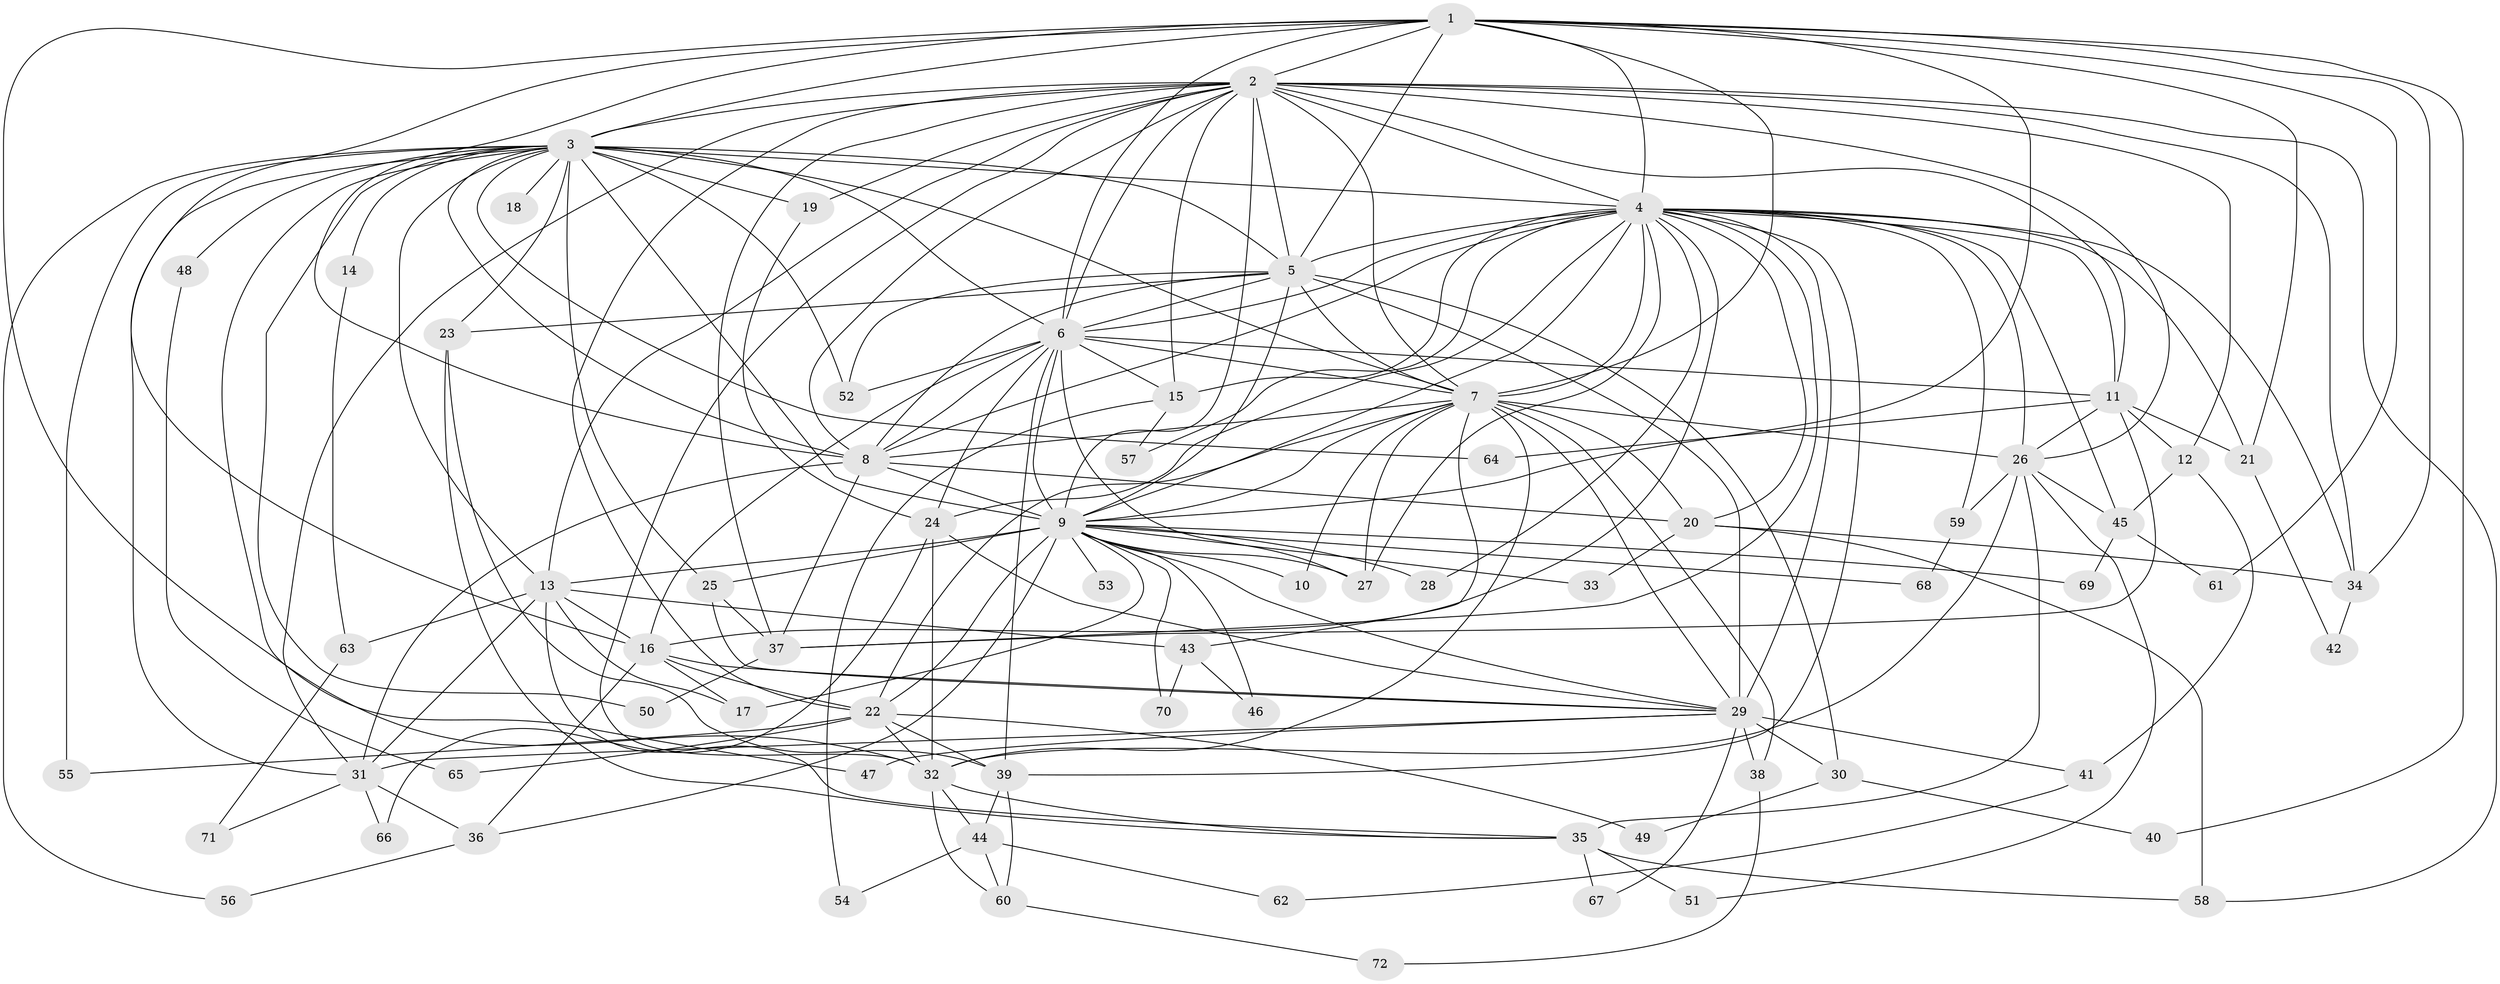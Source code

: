 // original degree distribution, {18: 0.006993006993006993, 24: 0.013986013986013986, 27: 0.006993006993006993, 25: 0.013986013986013986, 20: 0.013986013986013986, 14: 0.006993006993006993, 29: 0.006993006993006993, 2: 0.5454545454545454, 7: 0.013986013986013986, 4: 0.14685314685314685, 10: 0.013986013986013986, 3: 0.11888111888111888, 5: 0.06293706293706294, 6: 0.02097902097902098, 8: 0.006993006993006993}
// Generated by graph-tools (version 1.1) at 2025/34/03/09/25 02:34:37]
// undirected, 72 vertices, 199 edges
graph export_dot {
graph [start="1"]
  node [color=gray90,style=filled];
  1;
  2;
  3;
  4;
  5;
  6;
  7;
  8;
  9;
  10;
  11;
  12;
  13;
  14;
  15;
  16;
  17;
  18;
  19;
  20;
  21;
  22;
  23;
  24;
  25;
  26;
  27;
  28;
  29;
  30;
  31;
  32;
  33;
  34;
  35;
  36;
  37;
  38;
  39;
  40;
  41;
  42;
  43;
  44;
  45;
  46;
  47;
  48;
  49;
  50;
  51;
  52;
  53;
  54;
  55;
  56;
  57;
  58;
  59;
  60;
  61;
  62;
  63;
  64;
  65;
  66;
  67;
  68;
  69;
  70;
  71;
  72;
  1 -- 2 [weight=1.0];
  1 -- 3 [weight=1.0];
  1 -- 4 [weight=2.0];
  1 -- 5 [weight=1.0];
  1 -- 6 [weight=3.0];
  1 -- 7 [weight=1.0];
  1 -- 8 [weight=2.0];
  1 -- 9 [weight=1.0];
  1 -- 16 [weight=1.0];
  1 -- 21 [weight=1.0];
  1 -- 32 [weight=1.0];
  1 -- 34 [weight=1.0];
  1 -- 40 [weight=1.0];
  1 -- 61 [weight=1.0];
  2 -- 3 [weight=1.0];
  2 -- 4 [weight=3.0];
  2 -- 5 [weight=2.0];
  2 -- 6 [weight=1.0];
  2 -- 7 [weight=1.0];
  2 -- 8 [weight=1.0];
  2 -- 9 [weight=1.0];
  2 -- 11 [weight=1.0];
  2 -- 12 [weight=1.0];
  2 -- 13 [weight=1.0];
  2 -- 15 [weight=1.0];
  2 -- 19 [weight=1.0];
  2 -- 22 [weight=1.0];
  2 -- 26 [weight=1.0];
  2 -- 31 [weight=1.0];
  2 -- 32 [weight=2.0];
  2 -- 34 [weight=1.0];
  2 -- 37 [weight=1.0];
  2 -- 58 [weight=1.0];
  3 -- 4 [weight=2.0];
  3 -- 5 [weight=1.0];
  3 -- 6 [weight=2.0];
  3 -- 7 [weight=1.0];
  3 -- 8 [weight=1.0];
  3 -- 9 [weight=1.0];
  3 -- 13 [weight=1.0];
  3 -- 14 [weight=1.0];
  3 -- 18 [weight=1.0];
  3 -- 19 [weight=1.0];
  3 -- 23 [weight=1.0];
  3 -- 25 [weight=1.0];
  3 -- 31 [weight=1.0];
  3 -- 47 [weight=1.0];
  3 -- 48 [weight=1.0];
  3 -- 50 [weight=1.0];
  3 -- 52 [weight=1.0];
  3 -- 55 [weight=1.0];
  3 -- 56 [weight=1.0];
  3 -- 64 [weight=1.0];
  4 -- 5 [weight=2.0];
  4 -- 6 [weight=2.0];
  4 -- 7 [weight=3.0];
  4 -- 8 [weight=3.0];
  4 -- 9 [weight=2.0];
  4 -- 11 [weight=1.0];
  4 -- 15 [weight=1.0];
  4 -- 16 [weight=2.0];
  4 -- 20 [weight=1.0];
  4 -- 21 [weight=1.0];
  4 -- 24 [weight=1.0];
  4 -- 26 [weight=4.0];
  4 -- 27 [weight=1.0];
  4 -- 28 [weight=1.0];
  4 -- 29 [weight=1.0];
  4 -- 34 [weight=1.0];
  4 -- 37 [weight=1.0];
  4 -- 39 [weight=1.0];
  4 -- 45 [weight=1.0];
  4 -- 57 [weight=1.0];
  4 -- 59 [weight=1.0];
  5 -- 6 [weight=1.0];
  5 -- 7 [weight=1.0];
  5 -- 8 [weight=2.0];
  5 -- 9 [weight=1.0];
  5 -- 23 [weight=1.0];
  5 -- 29 [weight=9.0];
  5 -- 30 [weight=2.0];
  5 -- 52 [weight=1.0];
  6 -- 7 [weight=1.0];
  6 -- 8 [weight=1.0];
  6 -- 9 [weight=2.0];
  6 -- 11 [weight=1.0];
  6 -- 15 [weight=1.0];
  6 -- 16 [weight=1.0];
  6 -- 24 [weight=2.0];
  6 -- 27 [weight=5.0];
  6 -- 39 [weight=1.0];
  6 -- 52 [weight=1.0];
  7 -- 8 [weight=1.0];
  7 -- 9 [weight=1.0];
  7 -- 10 [weight=1.0];
  7 -- 20 [weight=1.0];
  7 -- 22 [weight=1.0];
  7 -- 26 [weight=1.0];
  7 -- 27 [weight=1.0];
  7 -- 29 [weight=2.0];
  7 -- 32 [weight=1.0];
  7 -- 38 [weight=1.0];
  7 -- 43 [weight=1.0];
  8 -- 9 [weight=2.0];
  8 -- 20 [weight=1.0];
  8 -- 31 [weight=1.0];
  8 -- 37 [weight=1.0];
  9 -- 10 [weight=1.0];
  9 -- 13 [weight=1.0];
  9 -- 17 [weight=2.0];
  9 -- 22 [weight=1.0];
  9 -- 25 [weight=1.0];
  9 -- 27 [weight=2.0];
  9 -- 28 [weight=1.0];
  9 -- 29 [weight=1.0];
  9 -- 33 [weight=1.0];
  9 -- 36 [weight=1.0];
  9 -- 46 [weight=1.0];
  9 -- 53 [weight=1.0];
  9 -- 68 [weight=1.0];
  9 -- 69 [weight=1.0];
  9 -- 70 [weight=1.0];
  11 -- 12 [weight=1.0];
  11 -- 21 [weight=1.0];
  11 -- 26 [weight=1.0];
  11 -- 37 [weight=1.0];
  11 -- 64 [weight=1.0];
  12 -- 41 [weight=1.0];
  12 -- 45 [weight=1.0];
  13 -- 16 [weight=6.0];
  13 -- 17 [weight=1.0];
  13 -- 31 [weight=1.0];
  13 -- 35 [weight=1.0];
  13 -- 43 [weight=1.0];
  13 -- 63 [weight=1.0];
  14 -- 63 [weight=1.0];
  15 -- 54 [weight=1.0];
  15 -- 57 [weight=1.0];
  16 -- 17 [weight=1.0];
  16 -- 22 [weight=1.0];
  16 -- 29 [weight=1.0];
  16 -- 36 [weight=1.0];
  19 -- 24 [weight=1.0];
  20 -- 33 [weight=1.0];
  20 -- 34 [weight=1.0];
  20 -- 58 [weight=1.0];
  21 -- 42 [weight=1.0];
  22 -- 32 [weight=2.0];
  22 -- 39 [weight=1.0];
  22 -- 49 [weight=1.0];
  22 -- 55 [weight=1.0];
  22 -- 65 [weight=1.0];
  23 -- 35 [weight=1.0];
  23 -- 39 [weight=1.0];
  24 -- 29 [weight=2.0];
  24 -- 32 [weight=1.0];
  24 -- 66 [weight=1.0];
  25 -- 29 [weight=1.0];
  25 -- 37 [weight=1.0];
  26 -- 32 [weight=1.0];
  26 -- 35 [weight=1.0];
  26 -- 45 [weight=1.0];
  26 -- 51 [weight=1.0];
  26 -- 59 [weight=1.0];
  29 -- 30 [weight=1.0];
  29 -- 31 [weight=1.0];
  29 -- 38 [weight=1.0];
  29 -- 41 [weight=1.0];
  29 -- 47 [weight=1.0];
  29 -- 67 [weight=1.0];
  30 -- 40 [weight=1.0];
  30 -- 49 [weight=1.0];
  31 -- 36 [weight=1.0];
  31 -- 66 [weight=1.0];
  31 -- 71 [weight=1.0];
  32 -- 35 [weight=1.0];
  32 -- 44 [weight=1.0];
  32 -- 60 [weight=1.0];
  34 -- 42 [weight=1.0];
  35 -- 51 [weight=1.0];
  35 -- 58 [weight=1.0];
  35 -- 67 [weight=1.0];
  36 -- 56 [weight=1.0];
  37 -- 50 [weight=1.0];
  38 -- 72 [weight=1.0];
  39 -- 44 [weight=1.0];
  39 -- 60 [weight=1.0];
  41 -- 62 [weight=1.0];
  43 -- 46 [weight=1.0];
  43 -- 70 [weight=1.0];
  44 -- 54 [weight=1.0];
  44 -- 60 [weight=1.0];
  44 -- 62 [weight=1.0];
  45 -- 61 [weight=1.0];
  45 -- 69 [weight=1.0];
  48 -- 65 [weight=1.0];
  59 -- 68 [weight=1.0];
  60 -- 72 [weight=1.0];
  63 -- 71 [weight=1.0];
}
